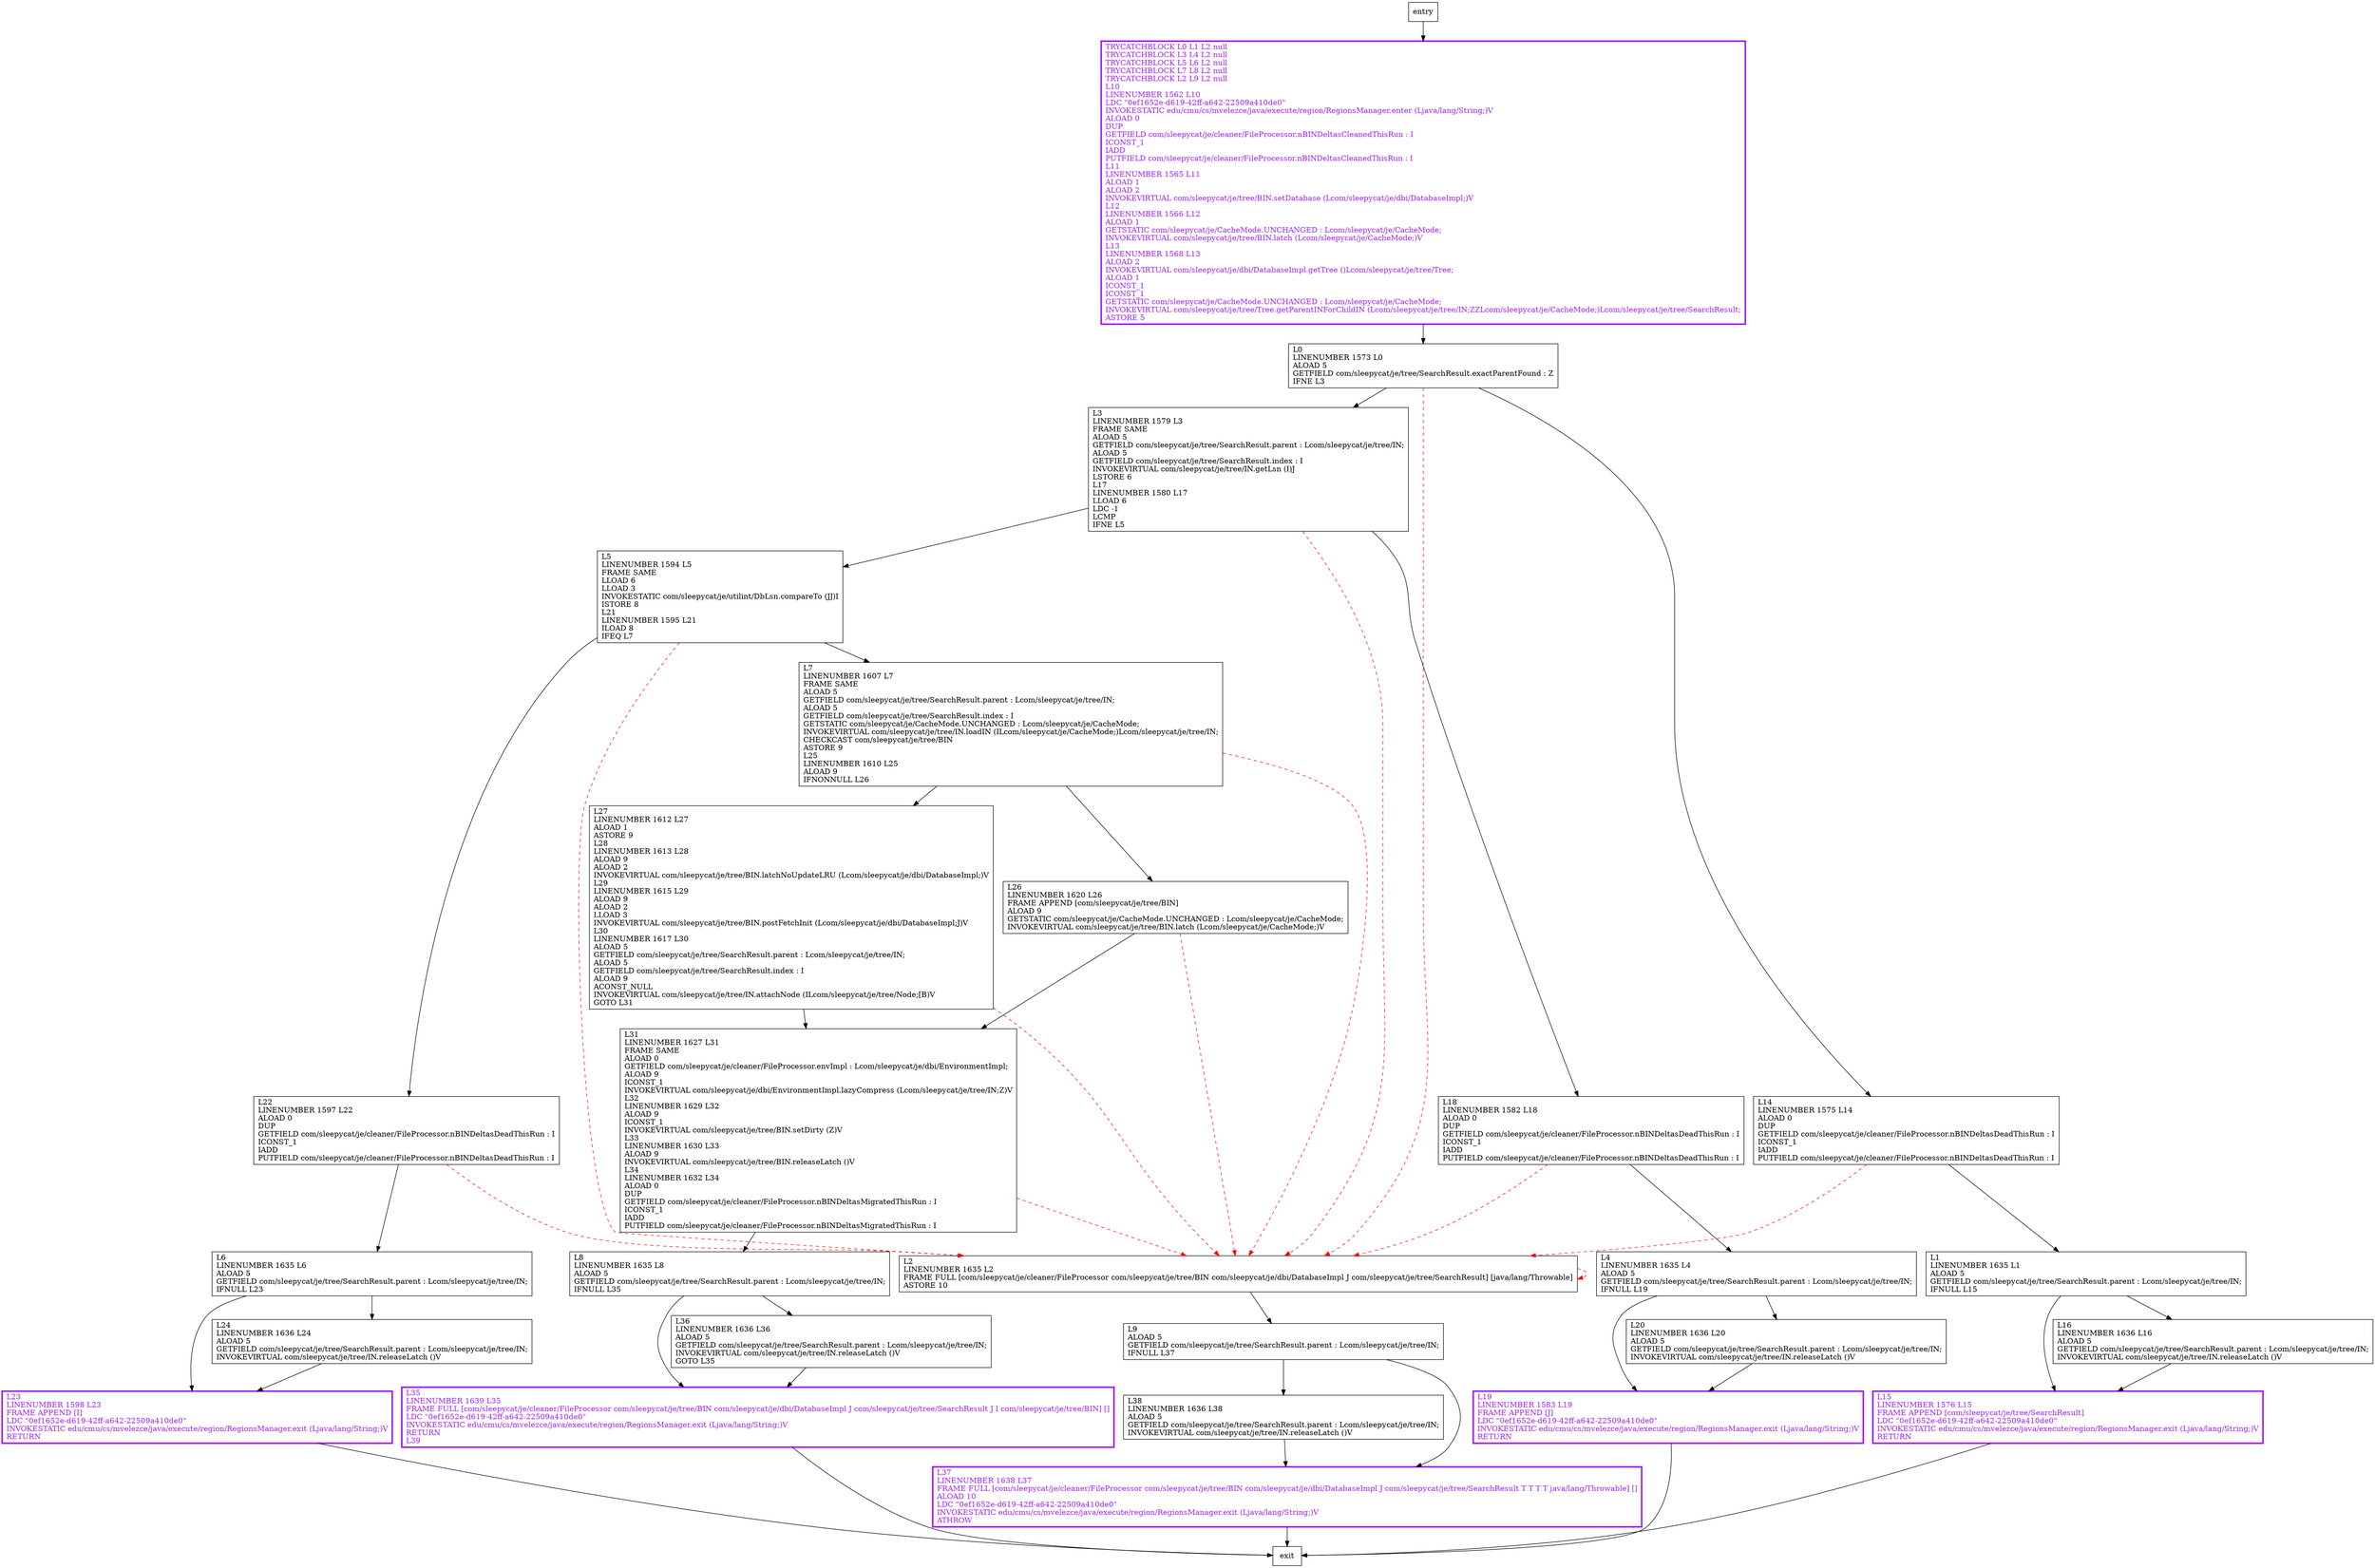 digraph processBINDelta {
node [shape=record];
450050765 [label="L38\lLINENUMBER 1636 L38\lALOAD 5\lGETFIELD com/sleepycat/je/tree/SearchResult.parent : Lcom/sleepycat/je/tree/IN;\lINVOKEVIRTUAL com/sleepycat/je/tree/IN.releaseLatch ()V\l"];
961753582 [label="L23\lLINENUMBER 1598 L23\lFRAME APPEND [I]\lLDC \"0ef1652e-d619-42ff-a642-22509a410de0\"\lINVOKESTATIC edu/cmu/cs/mvelezce/java/execute/region/RegionsManager.exit (Ljava/lang/String;)V\lRETURN\l"];
865315101 [label="L5\lLINENUMBER 1594 L5\lFRAME SAME\lLLOAD 6\lLLOAD 3\lINVOKESTATIC com/sleepycat/je/utilint/DbLsn.compareTo (JJ)I\lISTORE 8\lL21\lLINENUMBER 1595 L21\lILOAD 8\lIFEQ L7\l"];
86961930 [label="L20\lLINENUMBER 1636 L20\lALOAD 5\lGETFIELD com/sleepycat/je/tree/SearchResult.parent : Lcom/sleepycat/je/tree/IN;\lINVOKEVIRTUAL com/sleepycat/je/tree/IN.releaseLatch ()V\l"];
1445246529 [label="L1\lLINENUMBER 1635 L1\lALOAD 5\lGETFIELD com/sleepycat/je/tree/SearchResult.parent : Lcom/sleepycat/je/tree/IN;\lIFNULL L15\l"];
2011276872 [label="L3\lLINENUMBER 1579 L3\lFRAME SAME\lALOAD 5\lGETFIELD com/sleepycat/je/tree/SearchResult.parent : Lcom/sleepycat/je/tree/IN;\lALOAD 5\lGETFIELD com/sleepycat/je/tree/SearchResult.index : I\lINVOKEVIRTUAL com/sleepycat/je/tree/IN.getLsn (I)J\lLSTORE 6\lL17\lLINENUMBER 1580 L17\lLLOAD 6\lLDC -1\lLCMP\lIFNE L5\l"];
209255903 [label="L8\lLINENUMBER 1635 L8\lALOAD 5\lGETFIELD com/sleepycat/je/tree/SearchResult.parent : Lcom/sleepycat/je/tree/IN;\lIFNULL L35\l"];
2005456600 [label="L2\lLINENUMBER 1635 L2\lFRAME FULL [com/sleepycat/je/cleaner/FileProcessor com/sleepycat/je/tree/BIN com/sleepycat/je/dbi/DatabaseImpl J com/sleepycat/je/tree/SearchResult] [java/lang/Throwable]\lASTORE 10\l"];
1364019658 [label="L19\lLINENUMBER 1583 L19\lFRAME APPEND [J]\lLDC \"0ef1652e-d619-42ff-a642-22509a410de0\"\lINVOKESTATIC edu/cmu/cs/mvelezce/java/execute/region/RegionsManager.exit (Ljava/lang/String;)V\lRETURN\l"];
1463479244 [label="L35\lLINENUMBER 1639 L35\lFRAME FULL [com/sleepycat/je/cleaner/FileProcessor com/sleepycat/je/tree/BIN com/sleepycat/je/dbi/DatabaseImpl J com/sleepycat/je/tree/SearchResult J I com/sleepycat/je/tree/BIN] []\lLDC \"0ef1652e-d619-42ff-a642-22509a410de0\"\lINVOKESTATIC edu/cmu/cs/mvelezce/java/execute/region/RegionsManager.exit (Ljava/lang/String;)V\lRETURN\lL39\l"];
1884282076 [label="L27\lLINENUMBER 1612 L27\lALOAD 1\lASTORE 9\lL28\lLINENUMBER 1613 L28\lALOAD 9\lALOAD 2\lINVOKEVIRTUAL com/sleepycat/je/tree/BIN.latchNoUpdateLRU (Lcom/sleepycat/je/dbi/DatabaseImpl;)V\lL29\lLINENUMBER 1615 L29\lALOAD 9\lALOAD 2\lLLOAD 3\lINVOKEVIRTUAL com/sleepycat/je/tree/BIN.postFetchInit (Lcom/sleepycat/je/dbi/DatabaseImpl;J)V\lL30\lLINENUMBER 1617 L30\lALOAD 5\lGETFIELD com/sleepycat/je/tree/SearchResult.parent : Lcom/sleepycat/je/tree/IN;\lALOAD 5\lGETFIELD com/sleepycat/je/tree/SearchResult.index : I\lALOAD 9\lACONST_NULL\lINVOKEVIRTUAL com/sleepycat/je/tree/IN.attachNode (ILcom/sleepycat/je/tree/Node;[B)V\lGOTO L31\l"];
571303436 [label="L9\lALOAD 5\lGETFIELD com/sleepycat/je/tree/SearchResult.parent : Lcom/sleepycat/je/tree/IN;\lIFNULL L37\l"];
325260065 [label="L37\lLINENUMBER 1638 L37\lFRAME FULL [com/sleepycat/je/cleaner/FileProcessor com/sleepycat/je/tree/BIN com/sleepycat/je/dbi/DatabaseImpl J com/sleepycat/je/tree/SearchResult T T T T java/lang/Throwable] []\lALOAD 10\lLDC \"0ef1652e-d619-42ff-a642-22509a410de0\"\lINVOKESTATIC edu/cmu/cs/mvelezce/java/execute/region/RegionsManager.exit (Ljava/lang/String;)V\lATHROW\l"];
2016784988 [label="L7\lLINENUMBER 1607 L7\lFRAME SAME\lALOAD 5\lGETFIELD com/sleepycat/je/tree/SearchResult.parent : Lcom/sleepycat/je/tree/IN;\lALOAD 5\lGETFIELD com/sleepycat/je/tree/SearchResult.index : I\lGETSTATIC com/sleepycat/je/CacheMode.UNCHANGED : Lcom/sleepycat/je/CacheMode;\lINVOKEVIRTUAL com/sleepycat/je/tree/IN.loadIN (ILcom/sleepycat/je/CacheMode;)Lcom/sleepycat/je/tree/IN;\lCHECKCAST com/sleepycat/je/tree/BIN\lASTORE 9\lL25\lLINENUMBER 1610 L25\lALOAD 9\lIFNONNULL L26\l"];
211298185 [label="L26\lLINENUMBER 1620 L26\lFRAME APPEND [com/sleepycat/je/tree/BIN]\lALOAD 9\lGETSTATIC com/sleepycat/je/CacheMode.UNCHANGED : Lcom/sleepycat/je/CacheMode;\lINVOKEVIRTUAL com/sleepycat/je/tree/BIN.latch (Lcom/sleepycat/je/CacheMode;)V\l"];
576445970 [label="L22\lLINENUMBER 1597 L22\lALOAD 0\lDUP\lGETFIELD com/sleepycat/je/cleaner/FileProcessor.nBINDeltasDeadThisRun : I\lICONST_1\lIADD\lPUTFIELD com/sleepycat/je/cleaner/FileProcessor.nBINDeltasDeadThisRun : I\l"];
1495102735 [label="L36\lLINENUMBER 1636 L36\lALOAD 5\lGETFIELD com/sleepycat/je/tree/SearchResult.parent : Lcom/sleepycat/je/tree/IN;\lINVOKEVIRTUAL com/sleepycat/je/tree/IN.releaseLatch ()V\lGOTO L35\l"];
744795061 [label="L31\lLINENUMBER 1627 L31\lFRAME SAME\lALOAD 0\lGETFIELD com/sleepycat/je/cleaner/FileProcessor.envImpl : Lcom/sleepycat/je/dbi/EnvironmentImpl;\lALOAD 9\lICONST_1\lINVOKEVIRTUAL com/sleepycat/je/dbi/EnvironmentImpl.lazyCompress (Lcom/sleepycat/je/tree/IN;Z)V\lL32\lLINENUMBER 1629 L32\lALOAD 9\lICONST_1\lINVOKEVIRTUAL com/sleepycat/je/tree/BIN.setDirty (Z)V\lL33\lLINENUMBER 1630 L33\lALOAD 9\lINVOKEVIRTUAL com/sleepycat/je/tree/BIN.releaseLatch ()V\lL34\lLINENUMBER 1632 L34\lALOAD 0\lDUP\lGETFIELD com/sleepycat/je/cleaner/FileProcessor.nBINDeltasMigratedThisRun : I\lICONST_1\lIADD\lPUTFIELD com/sleepycat/je/cleaner/FileProcessor.nBINDeltasMigratedThisRun : I\l"];
1516576793 [label="L16\lLINENUMBER 1636 L16\lALOAD 5\lGETFIELD com/sleepycat/je/tree/SearchResult.parent : Lcom/sleepycat/je/tree/IN;\lINVOKEVIRTUAL com/sleepycat/je/tree/IN.releaseLatch ()V\l"];
43812769 [label="L6\lLINENUMBER 1635 L6\lALOAD 5\lGETFIELD com/sleepycat/je/tree/SearchResult.parent : Lcom/sleepycat/je/tree/IN;\lIFNULL L23\l"];
357738358 [label="TRYCATCHBLOCK L0 L1 L2 null\lTRYCATCHBLOCK L3 L4 L2 null\lTRYCATCHBLOCK L5 L6 L2 null\lTRYCATCHBLOCK L7 L8 L2 null\lTRYCATCHBLOCK L2 L9 L2 null\lL10\lLINENUMBER 1562 L10\lLDC \"0ef1652e-d619-42ff-a642-22509a410de0\"\lINVOKESTATIC edu/cmu/cs/mvelezce/java/execute/region/RegionsManager.enter (Ljava/lang/String;)V\lALOAD 0\lDUP\lGETFIELD com/sleepycat/je/cleaner/FileProcessor.nBINDeltasCleanedThisRun : I\lICONST_1\lIADD\lPUTFIELD com/sleepycat/je/cleaner/FileProcessor.nBINDeltasCleanedThisRun : I\lL11\lLINENUMBER 1565 L11\lALOAD 1\lALOAD 2\lINVOKEVIRTUAL com/sleepycat/je/tree/BIN.setDatabase (Lcom/sleepycat/je/dbi/DatabaseImpl;)V\lL12\lLINENUMBER 1566 L12\lALOAD 1\lGETSTATIC com/sleepycat/je/CacheMode.UNCHANGED : Lcom/sleepycat/je/CacheMode;\lINVOKEVIRTUAL com/sleepycat/je/tree/BIN.latch (Lcom/sleepycat/je/CacheMode;)V\lL13\lLINENUMBER 1568 L13\lALOAD 2\lINVOKEVIRTUAL com/sleepycat/je/dbi/DatabaseImpl.getTree ()Lcom/sleepycat/je/tree/Tree;\lALOAD 1\lICONST_1\lICONST_1\lGETSTATIC com/sleepycat/je/CacheMode.UNCHANGED : Lcom/sleepycat/je/CacheMode;\lINVOKEVIRTUAL com/sleepycat/je/tree/Tree.getParentINForChildIN (Lcom/sleepycat/je/tree/IN;ZZLcom/sleepycat/je/CacheMode;)Lcom/sleepycat/je/tree/SearchResult;\lASTORE 5\l"];
328274015 [label="L18\lLINENUMBER 1582 L18\lALOAD 0\lDUP\lGETFIELD com/sleepycat/je/cleaner/FileProcessor.nBINDeltasDeadThisRun : I\lICONST_1\lIADD\lPUTFIELD com/sleepycat/je/cleaner/FileProcessor.nBINDeltasDeadThisRun : I\l"];
1274531697 [label="L24\lLINENUMBER 1636 L24\lALOAD 5\lGETFIELD com/sleepycat/je/tree/SearchResult.parent : Lcom/sleepycat/je/tree/IN;\lINVOKEVIRTUAL com/sleepycat/je/tree/IN.releaseLatch ()V\l"];
1164859865 [label="L0\lLINENUMBER 1573 L0\lALOAD 5\lGETFIELD com/sleepycat/je/tree/SearchResult.exactParentFound : Z\lIFNE L3\l"];
1145724003 [label="L14\lLINENUMBER 1575 L14\lALOAD 0\lDUP\lGETFIELD com/sleepycat/je/cleaner/FileProcessor.nBINDeltasDeadThisRun : I\lICONST_1\lIADD\lPUTFIELD com/sleepycat/je/cleaner/FileProcessor.nBINDeltasDeadThisRun : I\l"];
1089903100 [label="L4\lLINENUMBER 1635 L4\lALOAD 5\lGETFIELD com/sleepycat/je/tree/SearchResult.parent : Lcom/sleepycat/je/tree/IN;\lIFNULL L19\l"];
288924132 [label="L15\lLINENUMBER 1576 L15\lFRAME APPEND [com/sleepycat/je/tree/SearchResult]\lLDC \"0ef1652e-d619-42ff-a642-22509a410de0\"\lINVOKESTATIC edu/cmu/cs/mvelezce/java/execute/region/RegionsManager.exit (Ljava/lang/String;)V\lRETURN\l"];
entry;
exit;
450050765 -> 325260065
961753582 -> exit
865315101 -> 2016784988
865315101 -> 2005456600 [style=dashed, color=red]
865315101 -> 576445970
86961930 -> 1364019658
1445246529 -> 1516576793
1445246529 -> 288924132
2011276872 -> 328274015
2011276872 -> 865315101
2011276872 -> 2005456600 [style=dashed, color=red]
209255903 -> 1463479244
209255903 -> 1495102735
2005456600 -> 571303436
2005456600 -> 2005456600 [style=dashed, color=red]
1364019658 -> exit
1463479244 -> exit
1884282076 -> 744795061
1884282076 -> 2005456600 [style=dashed, color=red]
571303436 -> 450050765
571303436 -> 325260065
325260065 -> exit
2016784988 -> 211298185
2016784988 -> 2005456600 [style=dashed, color=red]
2016784988 -> 1884282076
211298185 -> 744795061
211298185 -> 2005456600 [style=dashed, color=red]
576445970 -> 43812769
576445970 -> 2005456600 [style=dashed, color=red]
1495102735 -> 1463479244
744795061 -> 209255903
744795061 -> 2005456600 [style=dashed, color=red]
entry -> 357738358
1516576793 -> 288924132
43812769 -> 961753582
43812769 -> 1274531697
357738358 -> 1164859865
328274015 -> 2005456600 [style=dashed, color=red]
328274015 -> 1089903100
1274531697 -> 961753582
1164859865 -> 1145724003
1164859865 -> 2011276872
1164859865 -> 2005456600 [style=dashed, color=red]
1145724003 -> 1445246529
1145724003 -> 2005456600 [style=dashed, color=red]
1089903100 -> 86961930
1089903100 -> 1364019658
288924132 -> exit
325260065[fontcolor="purple", penwidth=3, color="purple"];
961753582[fontcolor="purple", penwidth=3, color="purple"];
357738358[fontcolor="purple", penwidth=3, color="purple"];
1364019658[fontcolor="purple", penwidth=3, color="purple"];
1463479244[fontcolor="purple", penwidth=3, color="purple"];
288924132[fontcolor="purple", penwidth=3, color="purple"];
}
